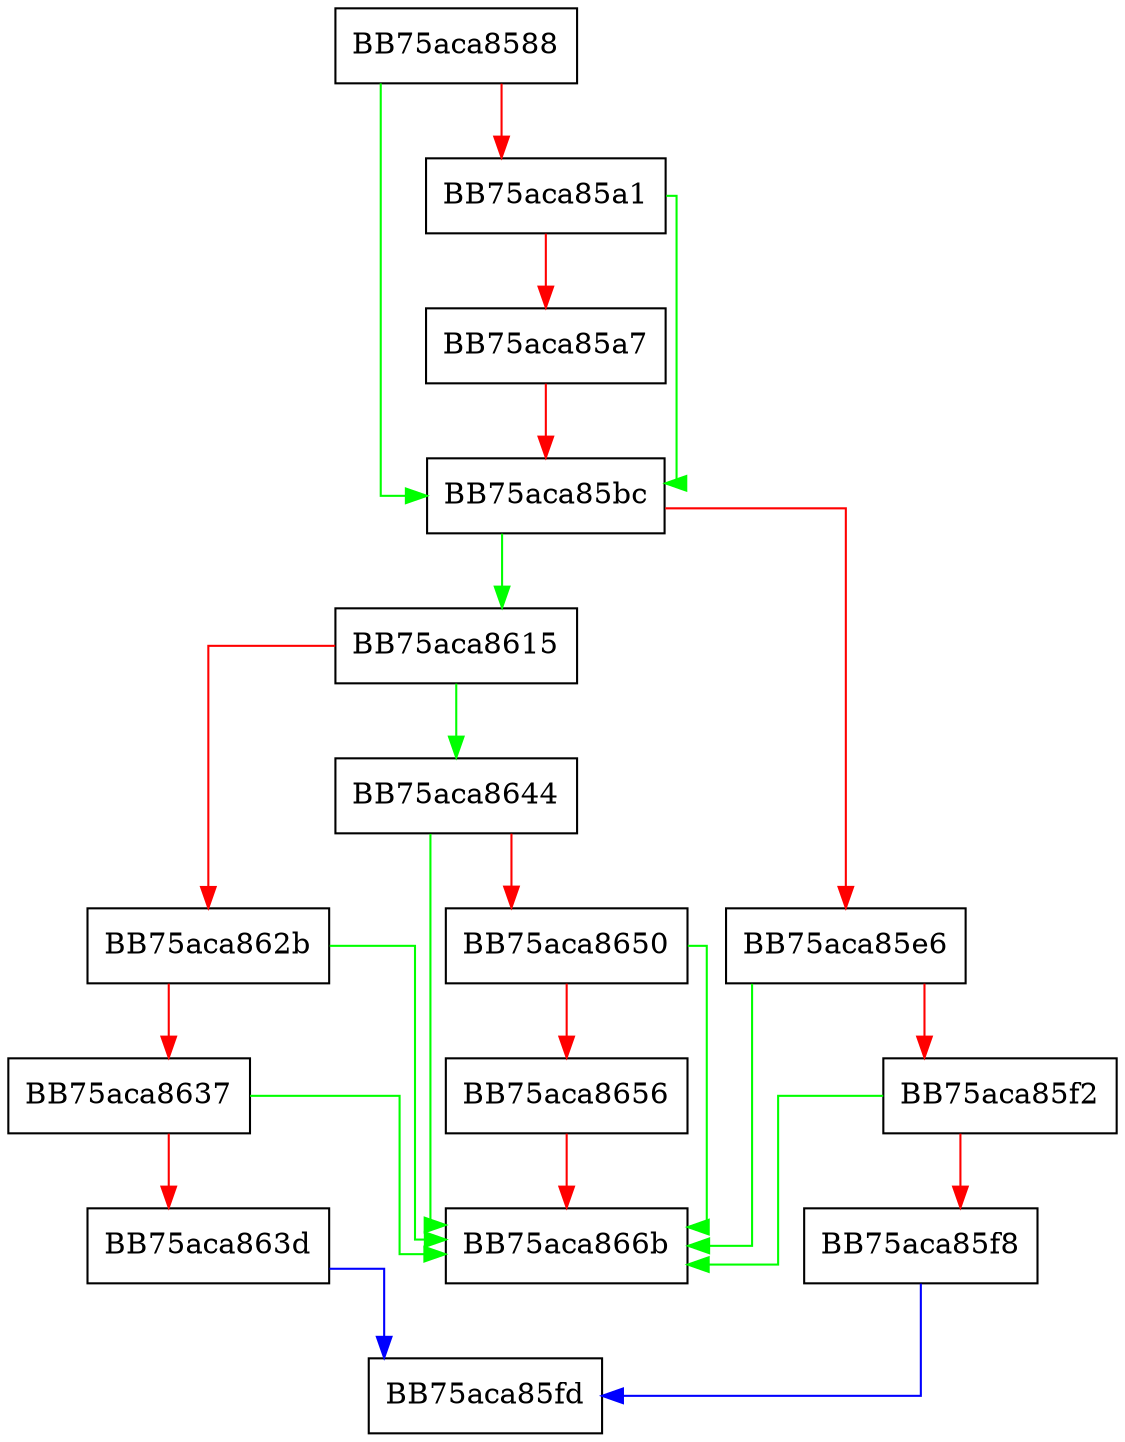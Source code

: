 digraph RunPostSignatureUpdateMaintenance {
  node [shape="box"];
  graph [splines=ortho];
  BB75aca8588 -> BB75aca85bc [color="green"];
  BB75aca8588 -> BB75aca85a1 [color="red"];
  BB75aca85a1 -> BB75aca85bc [color="green"];
  BB75aca85a1 -> BB75aca85a7 [color="red"];
  BB75aca85a7 -> BB75aca85bc [color="red"];
  BB75aca85bc -> BB75aca8615 [color="green"];
  BB75aca85bc -> BB75aca85e6 [color="red"];
  BB75aca85e6 -> BB75aca866b [color="green"];
  BB75aca85e6 -> BB75aca85f2 [color="red"];
  BB75aca85f2 -> BB75aca866b [color="green"];
  BB75aca85f2 -> BB75aca85f8 [color="red"];
  BB75aca85f8 -> BB75aca85fd [color="blue"];
  BB75aca8615 -> BB75aca8644 [color="green"];
  BB75aca8615 -> BB75aca862b [color="red"];
  BB75aca862b -> BB75aca866b [color="green"];
  BB75aca862b -> BB75aca8637 [color="red"];
  BB75aca8637 -> BB75aca866b [color="green"];
  BB75aca8637 -> BB75aca863d [color="red"];
  BB75aca863d -> BB75aca85fd [color="blue"];
  BB75aca8644 -> BB75aca866b [color="green"];
  BB75aca8644 -> BB75aca8650 [color="red"];
  BB75aca8650 -> BB75aca866b [color="green"];
  BB75aca8650 -> BB75aca8656 [color="red"];
  BB75aca8656 -> BB75aca866b [color="red"];
}